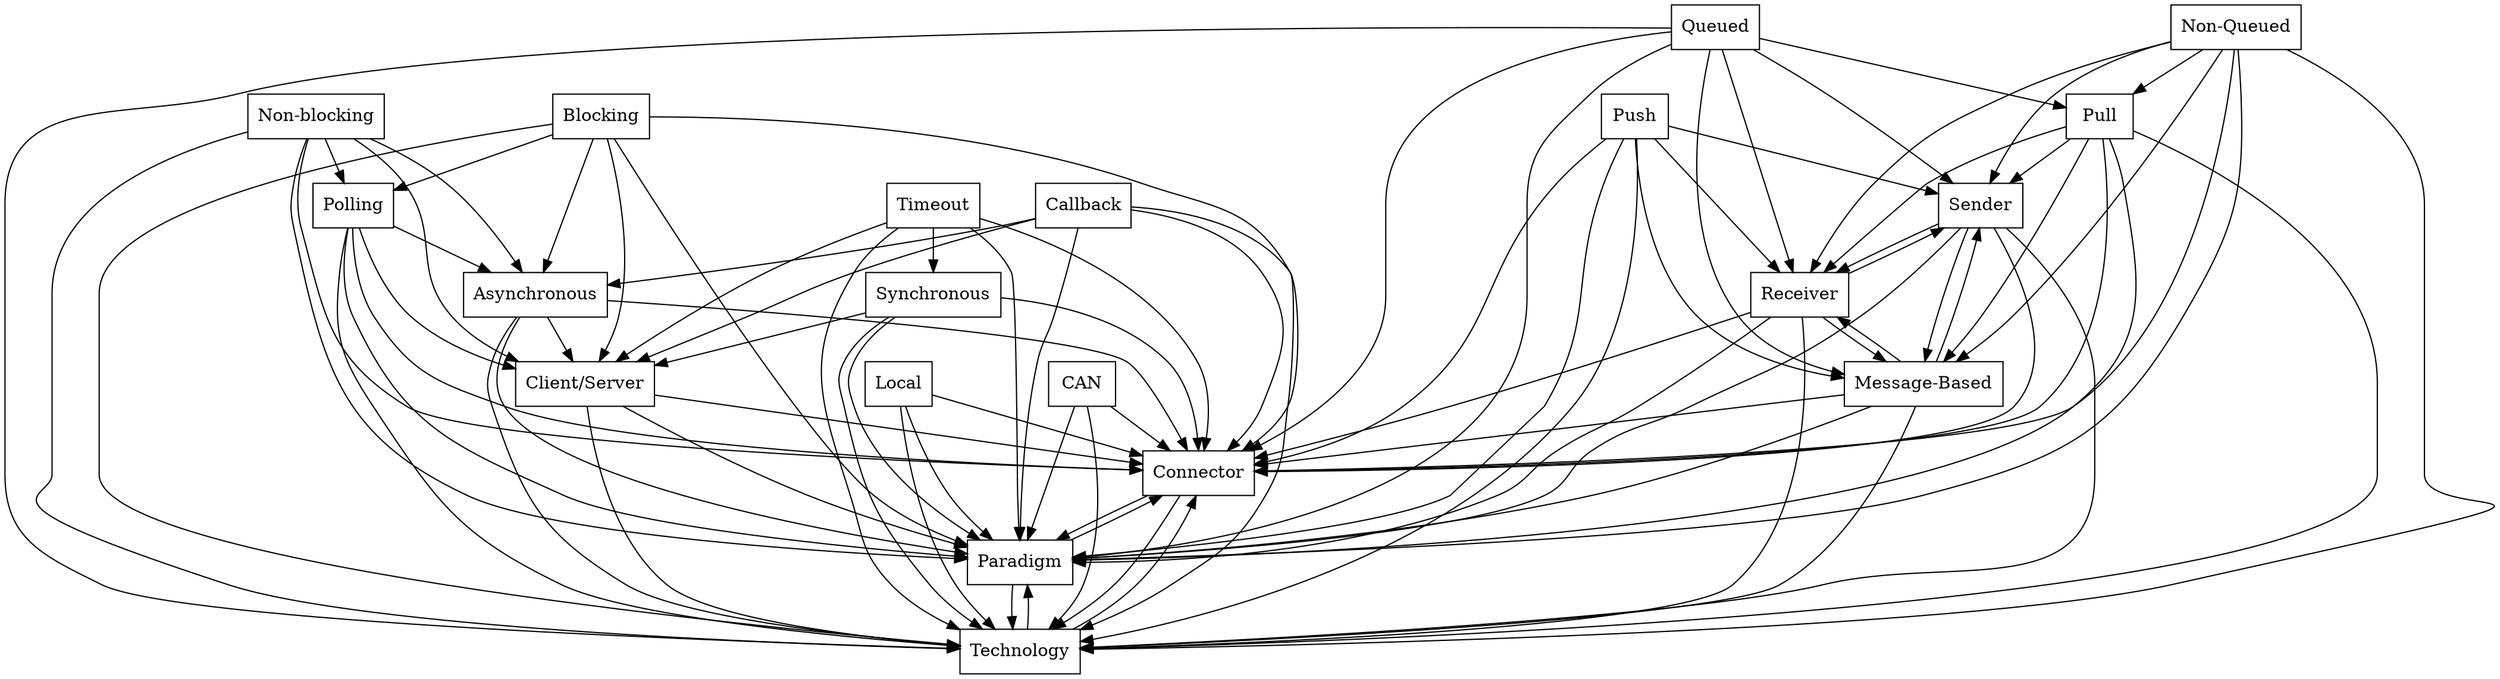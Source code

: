 digraph{
graph [rankdir=TB];
node [shape=box];
edge [arrowhead=normal];
0[label="Queued",]
1[label="Timeout",]
2[label="Local",]
3[label="Pull",]
4[label="Connector",]
5[label="Non-blocking",]
6[label="Paradigm",]
7[label="Client/Server",]
8[label="Push",]
9[label="Non-Queued",]
10[label="Synchronous",]
11[label="Sender",]
12[label="Blocking",]
13[label="Polling",]
14[label="Receiver",]
15[label="Asynchronous",]
16[label="Callback",]
17[label="Message-Based",]
18[label="CAN",]
19[label="Technology",]
0->3[label="",]
0->4[label="",]
0->6[label="",]
0->11[label="",]
0->14[label="",]
0->17[label="",]
0->19[label="",]
1->4[label="",]
1->6[label="",]
1->7[label="",]
1->10[label="",]
1->19[label="",]
2->4[label="",]
2->6[label="",]
2->19[label="",]
3->4[label="",]
3->6[label="",]
3->11[label="",]
3->14[label="",]
3->17[label="",]
3->19[label="",]
4->6[label="",]
4->19[label="",]
5->4[label="",]
5->6[label="",]
5->7[label="",]
5->13[label="",]
5->15[label="",]
5->19[label="",]
6->4[label="",]
6->19[label="",]
7->4[label="",]
7->6[label="",]
7->19[label="",]
8->4[label="",]
8->6[label="",]
8->11[label="",]
8->14[label="",]
8->17[label="",]
8->19[label="",]
9->3[label="",]
9->4[label="",]
9->6[label="",]
9->11[label="",]
9->14[label="",]
9->17[label="",]
9->19[label="",]
10->4[label="",]
10->6[label="",]
10->7[label="",]
10->19[label="",]
11->4[label="",]
11->6[label="",]
11->14[label="",]
11->17[label="",]
11->19[label="",]
12->4[label="",]
12->6[label="",]
12->7[label="",]
12->13[label="",]
12->15[label="",]
12->19[label="",]
13->4[label="",]
13->6[label="",]
13->7[label="",]
13->15[label="",]
13->19[label="",]
14->4[label="",]
14->6[label="",]
14->11[label="",]
14->17[label="",]
14->19[label="",]
15->4[label="",]
15->6[label="",]
15->7[label="",]
15->19[label="",]
16->4[label="",]
16->6[label="",]
16->7[label="",]
16->15[label="",]
16->19[label="",]
17->4[label="",]
17->6[label="",]
17->11[label="",]
17->14[label="",]
17->19[label="",]
18->4[label="",]
18->6[label="",]
18->19[label="",]
19->4[label="",]
19->6[label="",]
}
